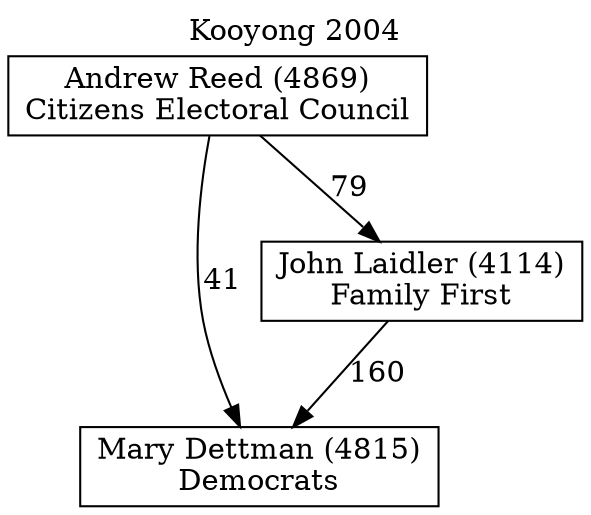 // House preference flow
digraph "Mary Dettman (4815)_Kooyong_2004" {
	graph [label="Kooyong 2004" labelloc=t mclimit=10]
	node [shape=box]
	"Mary Dettman (4815)" [label="Mary Dettman (4815)
Democrats"]
	"John Laidler (4114)" [label="John Laidler (4114)
Family First"]
	"Andrew Reed (4869)" [label="Andrew Reed (4869)
Citizens Electoral Council"]
	"John Laidler (4114)" -> "Mary Dettman (4815)" [label=160]
	"Andrew Reed (4869)" -> "John Laidler (4114)" [label=79]
	"Andrew Reed (4869)" -> "Mary Dettman (4815)" [label=41]
}
